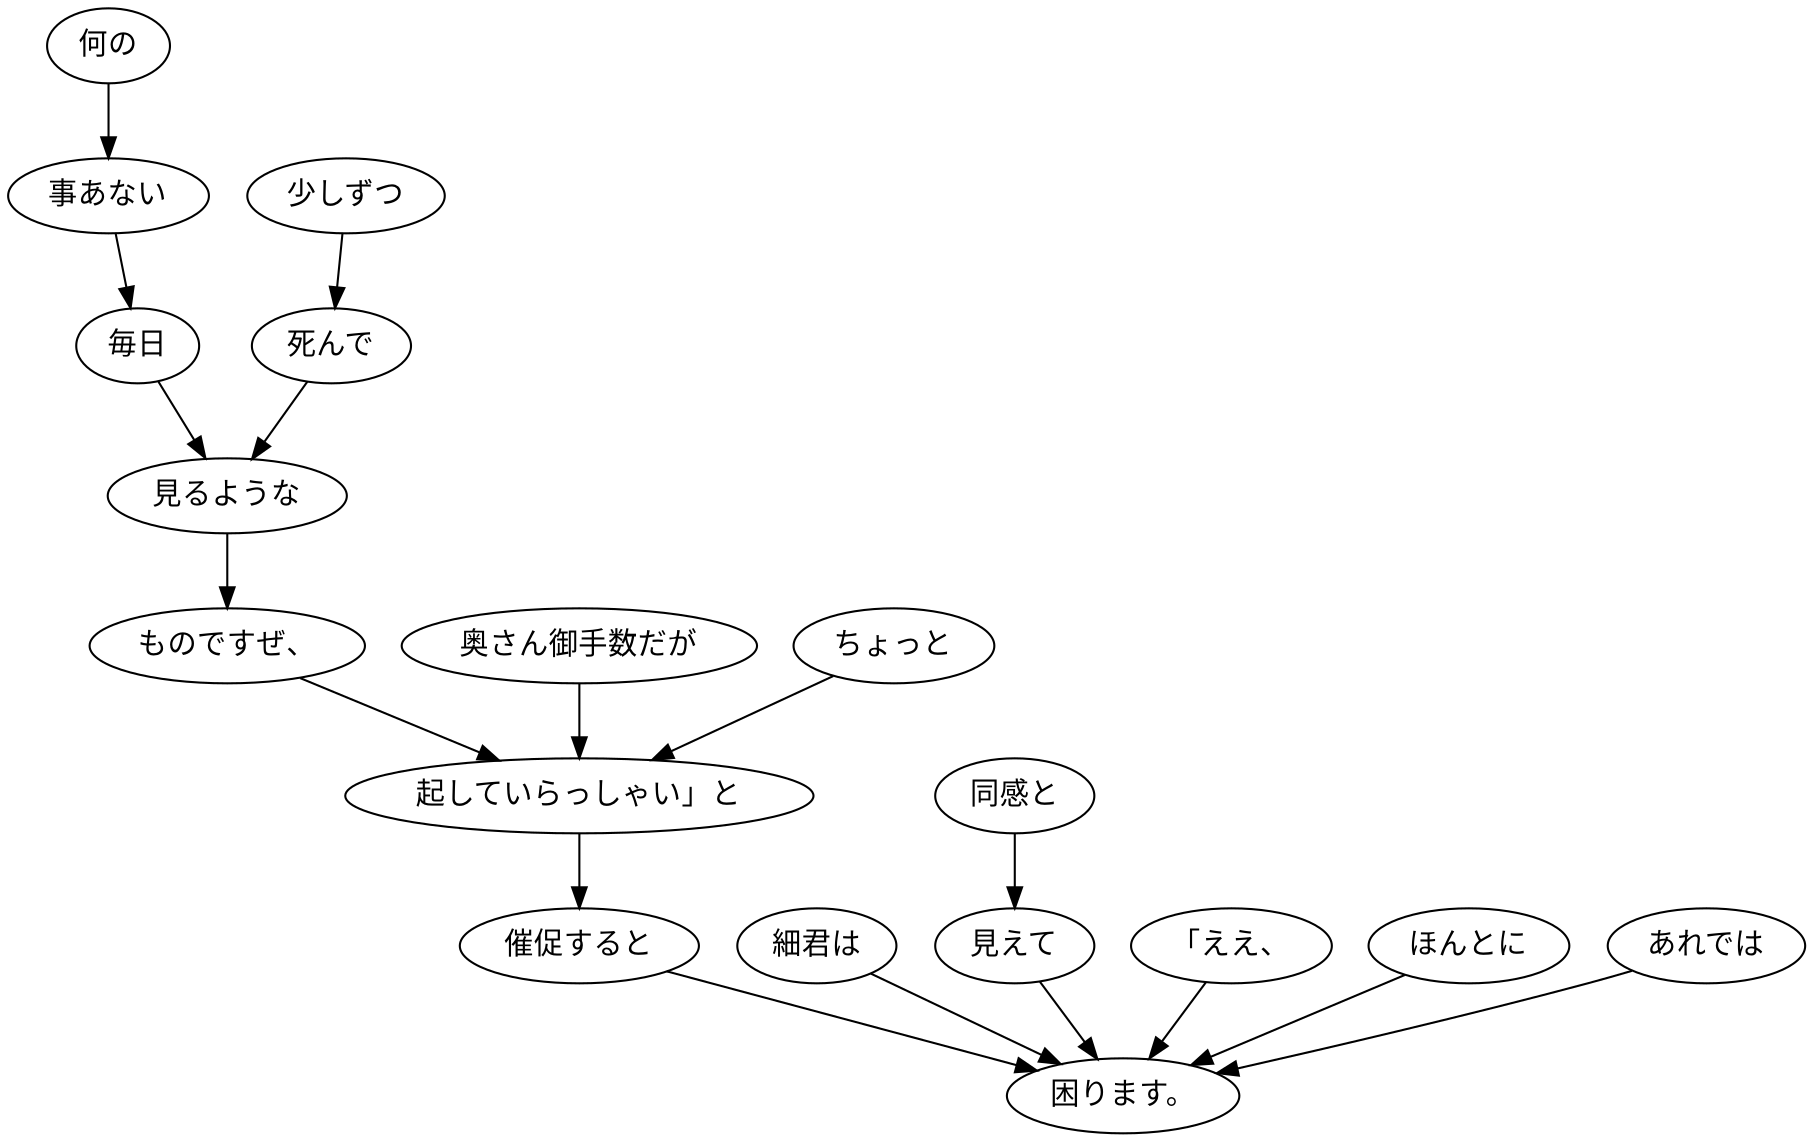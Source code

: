 digraph graph3447 {
	node0 [label="何の"];
	node1 [label="事あない"];
	node2 [label="毎日"];
	node3 [label="少しずつ"];
	node4 [label="死んで"];
	node5 [label="見るような"];
	node6 [label="ものですぜ、"];
	node7 [label="奥さん御手数だが"];
	node8 [label="ちょっと"];
	node9 [label="起していらっしゃい」と"];
	node10 [label="催促すると"];
	node11 [label="細君は"];
	node12 [label="同感と"];
	node13 [label="見えて"];
	node14 [label="「ええ、"];
	node15 [label="ほんとに"];
	node16 [label="あれでは"];
	node17 [label="困ります。"];
	node0 -> node1;
	node1 -> node2;
	node2 -> node5;
	node3 -> node4;
	node4 -> node5;
	node5 -> node6;
	node6 -> node9;
	node7 -> node9;
	node8 -> node9;
	node9 -> node10;
	node10 -> node17;
	node11 -> node17;
	node12 -> node13;
	node13 -> node17;
	node14 -> node17;
	node15 -> node17;
	node16 -> node17;
}
